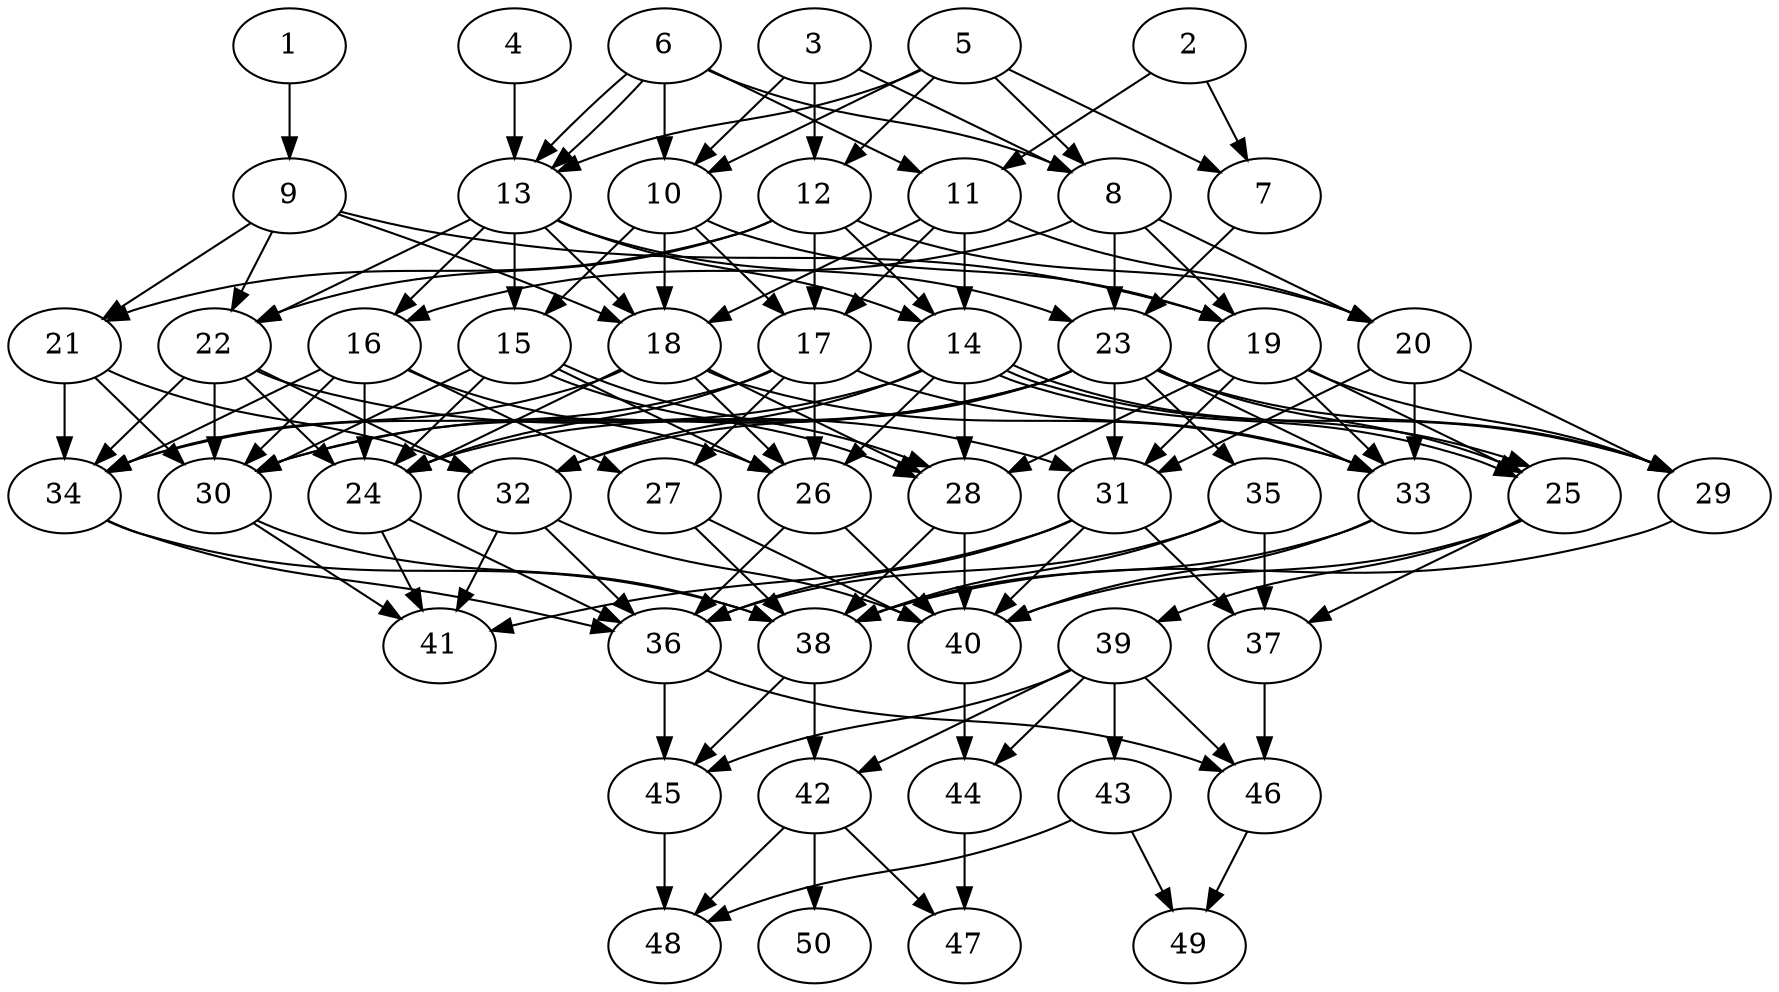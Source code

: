 // DAG automatically generated by daggen at Tue Aug  6 16:32:29 2019
// ./daggen --dot -n 50 --ccr 0.4 --fat 0.6 --regular 0.5 --density 0.6 --mindata 5242880 --maxdata 52428800 
digraph G {
  1 [size="51502080", alpha="0.12", expect_size="20600832"] 
  1 -> 9 [size ="20600832"]
  2 [size="56476160", alpha="0.12", expect_size="22590464"] 
  2 -> 7 [size ="22590464"]
  2 -> 11 [size ="22590464"]
  3 [size="23982080", alpha="0.03", expect_size="9592832"] 
  3 -> 8 [size ="9592832"]
  3 -> 10 [size ="9592832"]
  3 -> 12 [size ="9592832"]
  4 [size="85158400", alpha="0.20", expect_size="34063360"] 
  4 -> 13 [size ="34063360"]
  5 [size="73441280", alpha="0.09", expect_size="29376512"] 
  5 -> 7 [size ="29376512"]
  5 -> 8 [size ="29376512"]
  5 -> 10 [size ="29376512"]
  5 -> 12 [size ="29376512"]
  5 -> 13 [size ="29376512"]
  6 [size="127485440", alpha="0.18", expect_size="50994176"] 
  6 -> 8 [size ="50994176"]
  6 -> 10 [size ="50994176"]
  6 -> 11 [size ="50994176"]
  6 -> 13 [size ="50994176"]
  6 -> 13 [size ="50994176"]
  7 [size="48896000", alpha="0.12", expect_size="19558400"] 
  7 -> 23 [size ="19558400"]
  8 [size="53918720", alpha="0.09", expect_size="21567488"] 
  8 -> 16 [size ="21567488"]
  8 -> 19 [size ="21567488"]
  8 -> 20 [size ="21567488"]
  8 -> 23 [size ="21567488"]
  9 [size="73548800", alpha="0.20", expect_size="29419520"] 
  9 -> 18 [size ="29419520"]
  9 -> 19 [size ="29419520"]
  9 -> 21 [size ="29419520"]
  9 -> 22 [size ="29419520"]
  10 [size="42959360", alpha="0.01", expect_size="17183744"] 
  10 -> 15 [size ="17183744"]
  10 -> 17 [size ="17183744"]
  10 -> 18 [size ="17183744"]
  10 -> 19 [size ="17183744"]
  11 [size="28807680", alpha="0.14", expect_size="11523072"] 
  11 -> 14 [size ="11523072"]
  11 -> 17 [size ="11523072"]
  11 -> 18 [size ="11523072"]
  11 -> 20 [size ="11523072"]
  12 [size="99824640", alpha="0.10", expect_size="39929856"] 
  12 -> 14 [size ="39929856"]
  12 -> 17 [size ="39929856"]
  12 -> 20 [size ="39929856"]
  12 -> 21 [size ="39929856"]
  12 -> 22 [size ="39929856"]
  13 [size="55457280", alpha="0.03", expect_size="22182912"] 
  13 -> 14 [size ="22182912"]
  13 -> 15 [size ="22182912"]
  13 -> 16 [size ="22182912"]
  13 -> 18 [size ="22182912"]
  13 -> 22 [size ="22182912"]
  13 -> 23 [size ="22182912"]
  14 [size="75776000", alpha="0.17", expect_size="30310400"] 
  14 -> 25 [size ="30310400"]
  14 -> 25 [size ="30310400"]
  14 -> 26 [size ="30310400"]
  14 -> 28 [size ="30310400"]
  14 -> 29 [size ="30310400"]
  14 -> 30 [size ="30310400"]
  14 -> 32 [size ="30310400"]
  15 [size="75059200", alpha="0.08", expect_size="30023680"] 
  15 -> 24 [size ="30023680"]
  15 -> 26 [size ="30023680"]
  15 -> 28 [size ="30023680"]
  15 -> 28 [size ="30023680"]
  15 -> 30 [size ="30023680"]
  16 [size="128988160", alpha="0.13", expect_size="51595264"] 
  16 -> 24 [size ="51595264"]
  16 -> 26 [size ="51595264"]
  16 -> 27 [size ="51595264"]
  16 -> 30 [size ="51595264"]
  16 -> 34 [size ="51595264"]
  17 [size="119539200", alpha="0.14", expect_size="47815680"] 
  17 -> 24 [size ="47815680"]
  17 -> 26 [size ="47815680"]
  17 -> 27 [size ="47815680"]
  17 -> 33 [size ="47815680"]
  17 -> 34 [size ="47815680"]
  18 [size="73781760", alpha="0.05", expect_size="29512704"] 
  18 -> 24 [size ="29512704"]
  18 -> 26 [size ="29512704"]
  18 -> 28 [size ="29512704"]
  18 -> 33 [size ="29512704"]
  18 -> 34 [size ="29512704"]
  19 [size="127168000", alpha="0.02", expect_size="50867200"] 
  19 -> 25 [size ="50867200"]
  19 -> 28 [size ="50867200"]
  19 -> 29 [size ="50867200"]
  19 -> 31 [size ="50867200"]
  19 -> 33 [size ="50867200"]
  20 [size="124956160", alpha="0.00", expect_size="49982464"] 
  20 -> 29 [size ="49982464"]
  20 -> 31 [size ="49982464"]
  20 -> 33 [size ="49982464"]
  21 [size="128949760", alpha="0.05", expect_size="51579904"] 
  21 -> 30 [size ="51579904"]
  21 -> 32 [size ="51579904"]
  21 -> 34 [size ="51579904"]
  22 [size="95767040", alpha="0.17", expect_size="38306816"] 
  22 -> 24 [size ="38306816"]
  22 -> 30 [size ="38306816"]
  22 -> 31 [size ="38306816"]
  22 -> 32 [size ="38306816"]
  22 -> 34 [size ="38306816"]
  23 [size="38981120", alpha="0.11", expect_size="15592448"] 
  23 -> 24 [size ="15592448"]
  23 -> 25 [size ="15592448"]
  23 -> 29 [size ="15592448"]
  23 -> 30 [size ="15592448"]
  23 -> 31 [size ="15592448"]
  23 -> 32 [size ="15592448"]
  23 -> 33 [size ="15592448"]
  23 -> 35 [size ="15592448"]
  24 [size="54517760", alpha="0.17", expect_size="21807104"] 
  24 -> 36 [size ="21807104"]
  24 -> 41 [size ="21807104"]
  25 [size="36651520", alpha="0.14", expect_size="14660608"] 
  25 -> 37 [size ="14660608"]
  25 -> 39 [size ="14660608"]
  25 -> 40 [size ="14660608"]
  26 [size="84293120", alpha="0.10", expect_size="33717248"] 
  26 -> 36 [size ="33717248"]
  26 -> 40 [size ="33717248"]
  27 [size="45419520", alpha="0.12", expect_size="18167808"] 
  27 -> 38 [size ="18167808"]
  27 -> 40 [size ="18167808"]
  28 [size="129802240", alpha="0.01", expect_size="51920896"] 
  28 -> 38 [size ="51920896"]
  28 -> 40 [size ="51920896"]
  29 [size="44047360", alpha="0.20", expect_size="17618944"] 
  29 -> 38 [size ="17618944"]
  30 [size="54133760", alpha="0.04", expect_size="21653504"] 
  30 -> 38 [size ="21653504"]
  30 -> 41 [size ="21653504"]
  31 [size="54361600", alpha="0.11", expect_size="21744640"] 
  31 -> 36 [size ="21744640"]
  31 -> 37 [size ="21744640"]
  31 -> 40 [size ="21744640"]
  31 -> 41 [size ="21744640"]
  32 [size="83128320", alpha="0.12", expect_size="33251328"] 
  32 -> 36 [size ="33251328"]
  32 -> 40 [size ="33251328"]
  32 -> 41 [size ="33251328"]
  33 [size="65840640", alpha="0.01", expect_size="26336256"] 
  33 -> 38 [size ="26336256"]
  33 -> 40 [size ="26336256"]
  34 [size="13370880", alpha="0.00", expect_size="5348352"] 
  34 -> 36 [size ="5348352"]
  34 -> 38 [size ="5348352"]
  35 [size="115742720", alpha="0.10", expect_size="46297088"] 
  35 -> 36 [size ="46297088"]
  35 -> 37 [size ="46297088"]
  35 -> 38 [size ="46297088"]
  36 [size="79390720", alpha="0.20", expect_size="31756288"] 
  36 -> 45 [size ="31756288"]
  36 -> 46 [size ="31756288"]
  37 [size="18700800", alpha="0.07", expect_size="7480320"] 
  37 -> 46 [size ="7480320"]
  38 [size="87421440", alpha="0.05", expect_size="34968576"] 
  38 -> 42 [size ="34968576"]
  38 -> 45 [size ="34968576"]
  39 [size="90439680", alpha="0.02", expect_size="36175872"] 
  39 -> 42 [size ="36175872"]
  39 -> 43 [size ="36175872"]
  39 -> 44 [size ="36175872"]
  39 -> 45 [size ="36175872"]
  39 -> 46 [size ="36175872"]
  40 [size="88194560", alpha="0.18", expect_size="35277824"] 
  40 -> 44 [size ="35277824"]
  41 [size="110540800", alpha="0.14", expect_size="44216320"] 
  42 [size="55216640", alpha="0.04", expect_size="22086656"] 
  42 -> 47 [size ="22086656"]
  42 -> 48 [size ="22086656"]
  42 -> 50 [size ="22086656"]
  43 [size="126904320", alpha="0.18", expect_size="50761728"] 
  43 -> 48 [size ="50761728"]
  43 -> 49 [size ="50761728"]
  44 [size="14059520", alpha="0.19", expect_size="5623808"] 
  44 -> 47 [size ="5623808"]
  45 [size="15283200", alpha="0.04", expect_size="6113280"] 
  45 -> 48 [size ="6113280"]
  46 [size="74562560", alpha="0.02", expect_size="29825024"] 
  46 -> 49 [size ="29825024"]
  47 [size="71851520", alpha="0.04", expect_size="28740608"] 
  48 [size="113579520", alpha="0.07", expect_size="45431808"] 
  49 [size="24499200", alpha="0.14", expect_size="9799680"] 
  50 [size="36633600", alpha="0.09", expect_size="14653440"] 
}
